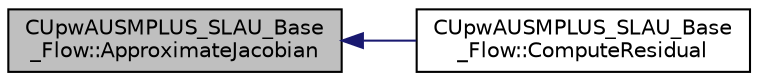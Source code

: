 digraph "CUpwAUSMPLUS_SLAU_Base_Flow::ApproximateJacobian"
{
  edge [fontname="Helvetica",fontsize="10",labelfontname="Helvetica",labelfontsize="10"];
  node [fontname="Helvetica",fontsize="10",shape=record];
  rankdir="LR";
  Node18 [label="CUpwAUSMPLUS_SLAU_Base\l_Flow::ApproximateJacobian",height=0.2,width=0.4,color="black", fillcolor="grey75", style="filled", fontcolor="black"];
  Node18 -> Node19 [dir="back",color="midnightblue",fontsize="10",style="solid",fontname="Helvetica"];
  Node19 [label="CUpwAUSMPLUS_SLAU_Base\l_Flow::ComputeResidual",height=0.2,width=0.4,color="black", fillcolor="white", style="filled",URL="$class_c_upw_a_u_s_m_p_l_u_s___s_l_a_u___base___flow.html#a67066d02de15ea3fb19170543956a31c",tooltip="Compute the AUSM+ and SLAU family of schemes. "];
}
